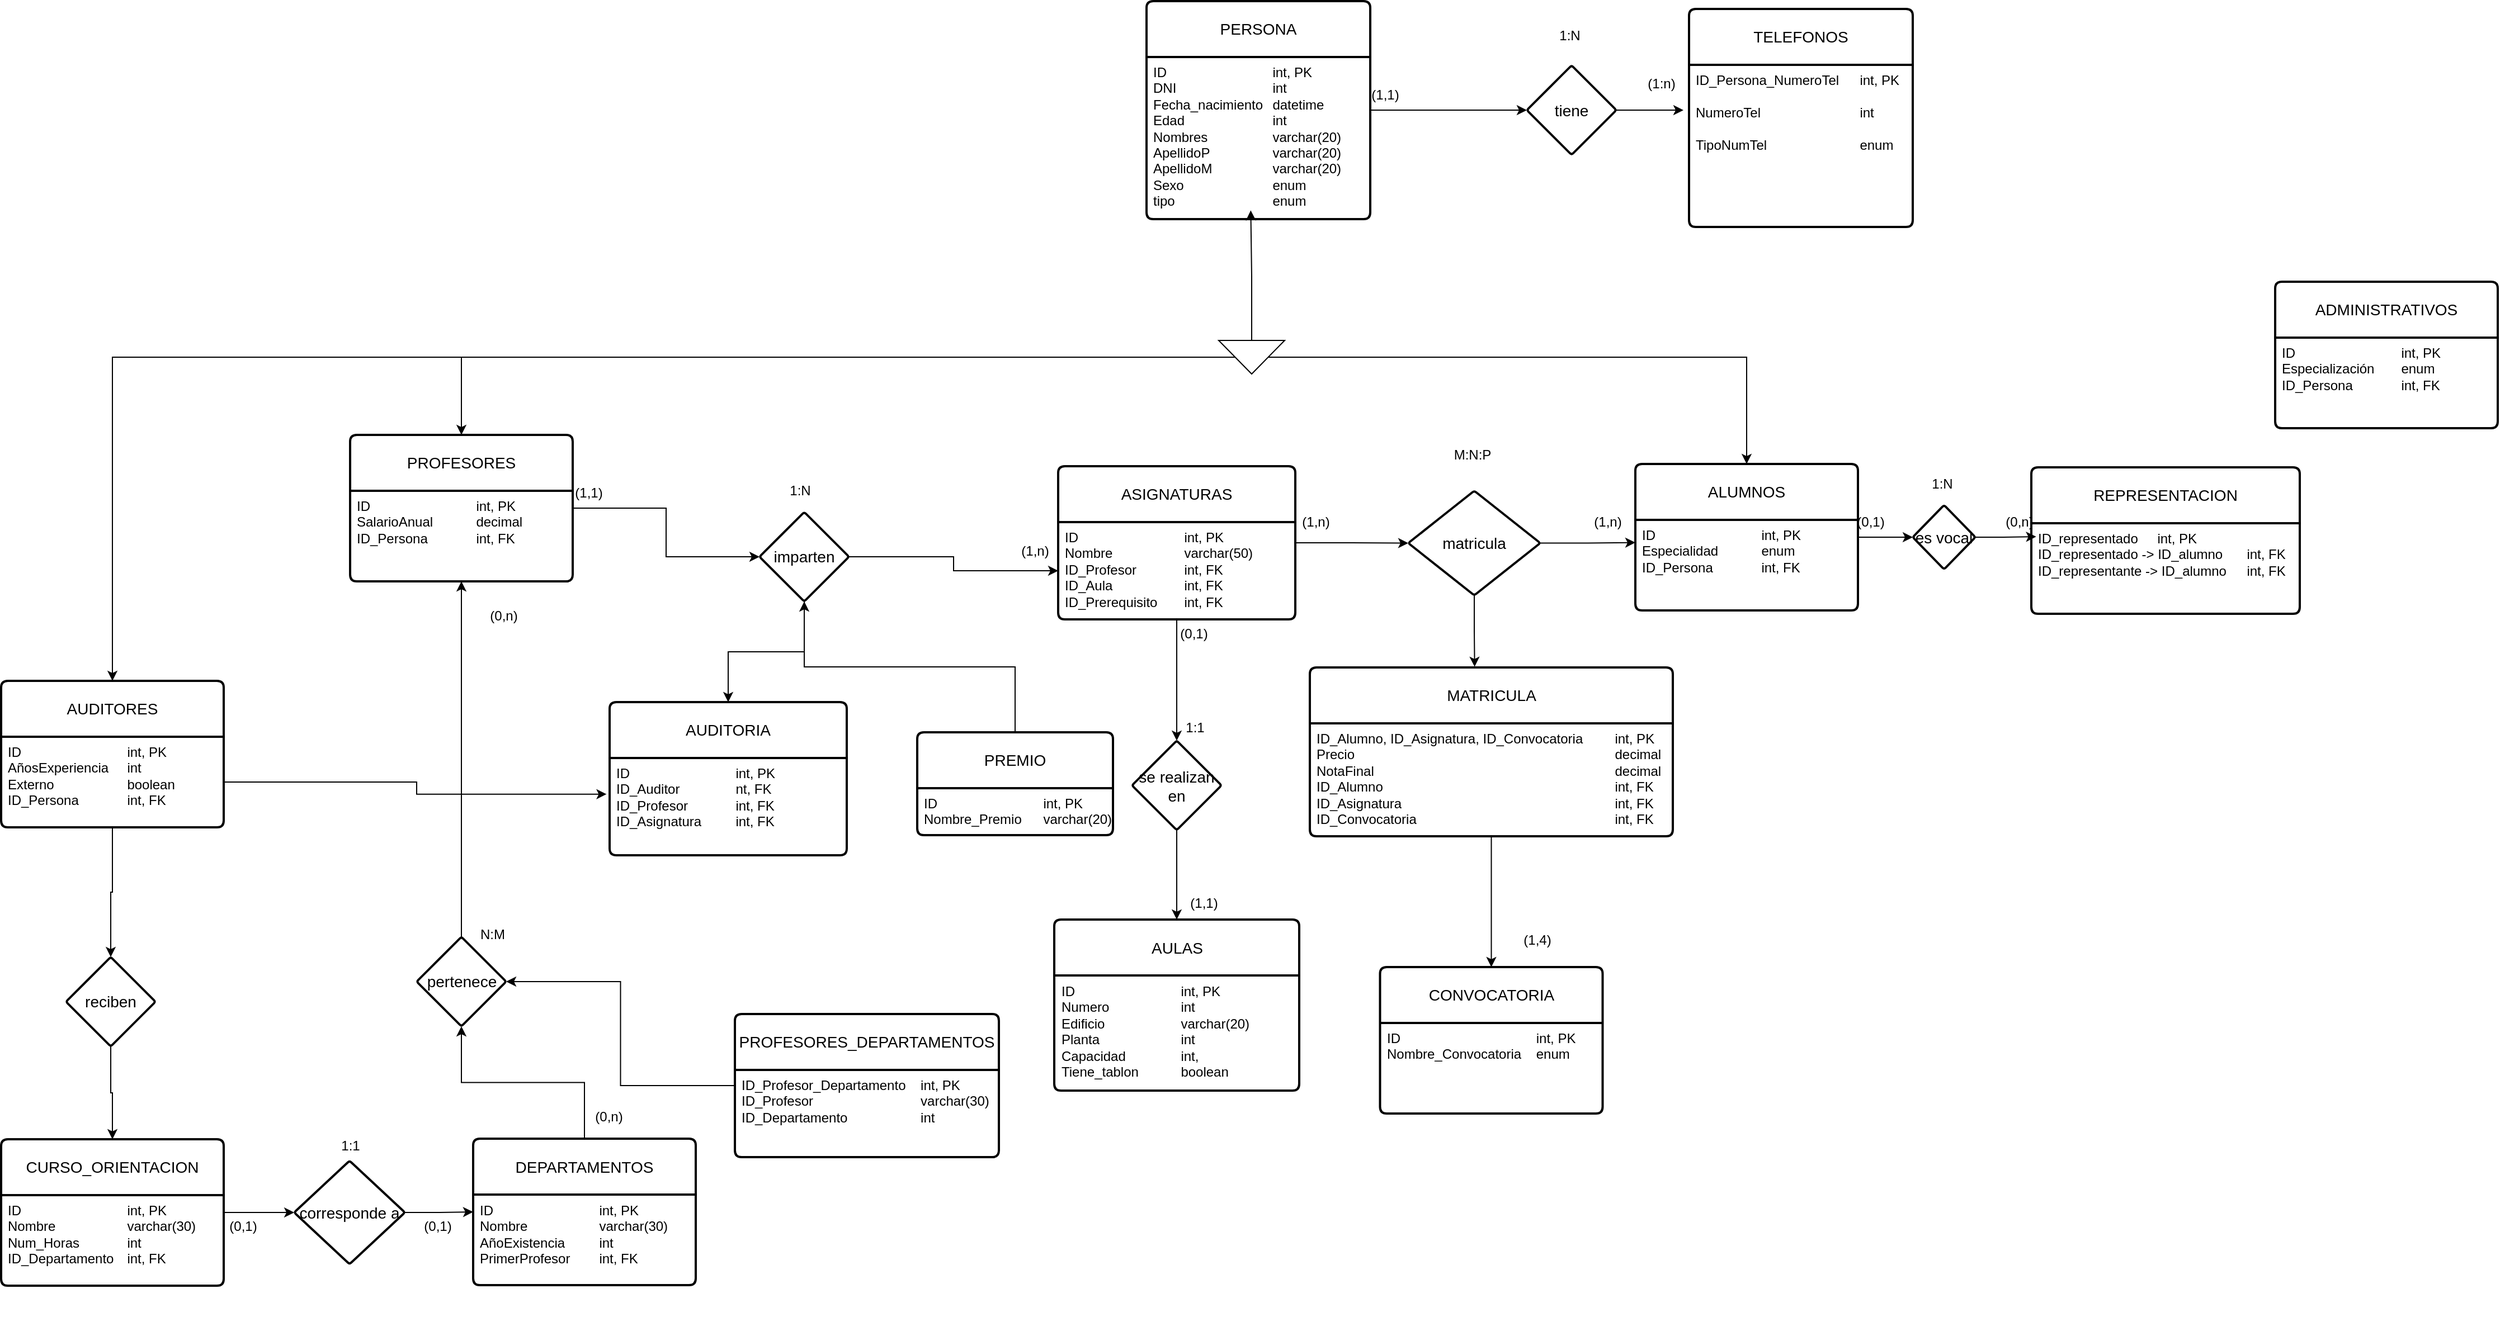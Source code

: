 <mxfile version="28.1.0">
  <diagram name="Página-1" id="hIb0Wc9JE0fTi1nJDeHk">
    <mxGraphModel dx="1427" dy="1906" grid="0" gridSize="10" guides="1" tooltips="1" connect="1" arrows="1" fold="1" page="1" pageScale="1" pageWidth="827" pageHeight="1169" math="0" shadow="0">
      <root>
        <mxCell id="0" />
        <mxCell id="1" parent="0" />
        <mxCell id="bm2Xu5GmlTO-DEPl8uQL-22" value="" style="edgeStyle=orthogonalEdgeStyle;rounded=0;orthogonalLoop=1;jettySize=auto;html=1;" edge="1" parent="1" source="bm2Xu5GmlTO-DEPl8uQL-1" target="bm2Xu5GmlTO-DEPl8uQL-21">
          <mxGeometry relative="1" as="geometry" />
        </mxCell>
        <mxCell id="bm2Xu5GmlTO-DEPl8uQL-1" value="PERSONA" style="swimlane;childLayout=stackLayout;horizontal=1;startSize=50;horizontalStack=0;rounded=1;fontSize=14;fontStyle=0;strokeWidth=2;resizeParent=0;resizeLast=1;shadow=0;dashed=0;align=center;arcSize=4;whiteSpace=wrap;html=1;" vertex="1" parent="1">
          <mxGeometry x="913" y="-116" width="200" height="195" as="geometry" />
        </mxCell>
        <mxCell id="bm2Xu5GmlTO-DEPl8uQL-2" value="ID&lt;span style=&quot;white-space: pre;&quot;&gt;&#x9;&lt;/span&gt;&lt;span style=&quot;white-space: pre;&quot;&gt;&#x9;&lt;/span&gt;&lt;span style=&quot;white-space: pre;&quot;&gt;&#x9;&lt;/span&gt;&lt;span style=&quot;white-space: pre;&quot;&gt;&#x9;&lt;/span&gt;int, PK&lt;div&gt;DNI&lt;span style=&quot;white-space: pre;&quot;&gt;&#x9;&lt;/span&gt;&lt;span style=&quot;white-space: pre;&quot;&gt;&#x9;&lt;/span&gt;&lt;span style=&quot;white-space: pre;&quot;&gt;&#x9;&lt;/span&gt;&lt;span style=&quot;white-space: pre;&quot;&gt;&#x9;&lt;/span&gt;int&lt;/div&gt;&lt;div&gt;Fecha_nacimiento&lt;span style=&quot;white-space: pre;&quot;&gt;&#x9;&lt;/span&gt;datetime&lt;/div&gt;&lt;div&gt;Edad&lt;span style=&quot;white-space: pre;&quot;&gt;&#x9;&lt;/span&gt;&lt;span style=&quot;white-space: pre;&quot;&gt;&#x9;&lt;/span&gt;&lt;span style=&quot;white-space: pre;&quot;&gt;&#x9;&lt;/span&gt;int&lt;/div&gt;&lt;div&gt;Nombres&lt;span style=&quot;white-space: pre;&quot;&gt;&#x9;&lt;/span&gt;&lt;span style=&quot;white-space: pre;&quot;&gt;&#x9;&lt;/span&gt;&lt;span style=&quot;white-space: pre;&quot;&gt;&#x9;&lt;/span&gt;varchar(20)&lt;/div&gt;&lt;div&gt;ApellidoP&lt;span style=&quot;white-space: pre;&quot;&gt;&#x9;&lt;/span&gt;&lt;span style=&quot;white-space: pre;&quot;&gt;&#x9;&lt;/span&gt;&lt;span style=&quot;white-space: pre;&quot;&gt;&#x9;&lt;/span&gt;varchar(20)&lt;/div&gt;&lt;div&gt;ApellidoM&lt;span style=&quot;white-space: pre;&quot;&gt;&#x9;&lt;/span&gt;&lt;span style=&quot;white-space: pre;&quot;&gt;&#x9;&lt;/span&gt;varchar(20)&lt;/div&gt;&lt;div&gt;Sexo&lt;span style=&quot;white-space: pre;&quot;&gt;&#x9;&lt;/span&gt;&lt;span style=&quot;white-space: pre;&quot;&gt;&#x9;&lt;/span&gt;&lt;span style=&quot;white-space: pre;&quot;&gt;&#x9;&lt;/span&gt;enum&lt;/div&gt;&lt;div&gt;tipo&lt;span style=&quot;white-space: pre;&quot;&gt;&#x9;&lt;/span&gt;&lt;span style=&quot;white-space: pre;&quot;&gt;&#x9;&lt;/span&gt;&lt;span style=&quot;white-space: pre;&quot;&gt;&#x9;&lt;/span&gt;&lt;span style=&quot;white-space: pre;&quot;&gt;&#x9;&lt;/span&gt;enum&lt;/div&gt;&lt;div&gt;&lt;br&gt;&lt;/div&gt;&lt;div&gt;&lt;br&gt;&lt;/div&gt;&lt;div&gt;&lt;br&gt;&lt;/div&gt;" style="align=left;strokeColor=none;fillColor=none;spacingLeft=4;spacingRight=4;fontSize=12;verticalAlign=top;resizable=0;rotatable=0;part=1;html=1;whiteSpace=wrap;" vertex="1" parent="bm2Xu5GmlTO-DEPl8uQL-1">
          <mxGeometry y="50" width="200" height="145" as="geometry" />
        </mxCell>
        <mxCell id="bm2Xu5GmlTO-DEPl8uQL-25" value="" style="edgeStyle=orthogonalEdgeStyle;rounded=0;orthogonalLoop=1;jettySize=auto;html=1;" edge="1" parent="1" source="bm2Xu5GmlTO-DEPl8uQL-21">
          <mxGeometry relative="1" as="geometry">
            <mxPoint x="1393" y="-18.5" as="targetPoint" />
          </mxGeometry>
        </mxCell>
        <mxCell id="bm2Xu5GmlTO-DEPl8uQL-21" value="tiene" style="rhombus;whiteSpace=wrap;html=1;fontSize=14;fontStyle=0;startSize=50;horizontal=1;rounded=1;strokeWidth=2;shadow=0;dashed=0;arcSize=4;" vertex="1" parent="1">
          <mxGeometry x="1253" y="-58.5" width="80" height="80" as="geometry" />
        </mxCell>
        <mxCell id="bm2Xu5GmlTO-DEPl8uQL-23" value="(1,1)" style="text;html=1;align=center;verticalAlign=middle;resizable=0;points=[];autosize=1;strokeColor=none;fillColor=none;" vertex="1" parent="1">
          <mxGeometry x="1104" y="-45" width="43" height="26" as="geometry" />
        </mxCell>
        <mxCell id="bm2Xu5GmlTO-DEPl8uQL-26" value="TELEFONOS" style="swimlane;childLayout=stackLayout;horizontal=1;startSize=50;horizontalStack=0;rounded=1;fontSize=14;fontStyle=0;strokeWidth=2;resizeParent=0;resizeLast=1;shadow=0;dashed=0;align=center;arcSize=4;whiteSpace=wrap;html=1;" vertex="1" parent="1">
          <mxGeometry x="1398" y="-109" width="200" height="195" as="geometry" />
        </mxCell>
        <mxCell id="bm2Xu5GmlTO-DEPl8uQL-27" value="ID_Persona_NumeroTel&lt;span style=&quot;white-space: pre;&quot;&gt;&#x9;&lt;/span&gt;&amp;nbsp; &amp;nbsp; int, PK&lt;div&gt;&lt;br&gt;&lt;/div&gt;&lt;div&gt;NumeroTel&lt;span style=&quot;white-space: pre;&quot;&gt;&#x9;&lt;/span&gt;&lt;span style=&quot;white-space: pre;&quot;&gt;&#x9;&lt;/span&gt;&lt;span style=&quot;white-space: pre;&quot;&gt;&#x9;    int&lt;/span&gt;&lt;/div&gt;&lt;div&gt;&lt;br&gt;&lt;/div&gt;&lt;div&gt;TipoNumTel&lt;span style=&quot;white-space: pre;&quot;&gt;&#x9;&lt;/span&gt;&lt;span style=&quot;white-space: pre;&quot;&gt;&#x9;&lt;/span&gt;&lt;span style=&quot;white-space: pre;&quot;&gt;&#x9;&lt;/span&gt;&amp;nbsp; &amp;nbsp; enum&lt;/div&gt;&lt;div&gt;&lt;br&gt;&lt;/div&gt;&lt;div&gt;&lt;br&gt;&lt;/div&gt;&lt;div&gt;&lt;br&gt;&lt;/div&gt;" style="align=left;strokeColor=none;fillColor=none;spacingLeft=4;spacingRight=4;fontSize=12;verticalAlign=top;resizable=0;rotatable=0;part=1;html=1;whiteSpace=wrap;" vertex="1" parent="bm2Xu5GmlTO-DEPl8uQL-26">
          <mxGeometry y="50" width="200" height="145" as="geometry" />
        </mxCell>
        <mxCell id="bm2Xu5GmlTO-DEPl8uQL-28" value="(1:n)" style="text;html=1;align=center;verticalAlign=middle;resizable=0;points=[];autosize=1;strokeColor=none;fillColor=none;" vertex="1" parent="1">
          <mxGeometry x="1351" y="-55" width="43" height="26" as="geometry" />
        </mxCell>
        <mxCell id="bm2Xu5GmlTO-DEPl8uQL-29" value="1:N" style="text;html=1;align=center;verticalAlign=middle;resizable=0;points=[];autosize=1;strokeColor=none;fillColor=none;" vertex="1" parent="1">
          <mxGeometry x="1272" y="-98" width="37" height="26" as="geometry" />
        </mxCell>
        <mxCell id="bm2Xu5GmlTO-DEPl8uQL-44" value="" style="edgeStyle=orthogonalEdgeStyle;rounded=0;orthogonalLoop=1;jettySize=auto;html=1;" edge="1" parent="1" source="bm2Xu5GmlTO-DEPl8uQL-30" target="bm2Xu5GmlTO-DEPl8uQL-43">
          <mxGeometry relative="1" as="geometry" />
        </mxCell>
        <mxCell id="bm2Xu5GmlTO-DEPl8uQL-30" value="AUDITORES" style="swimlane;childLayout=stackLayout;horizontal=1;startSize=50;horizontalStack=0;rounded=1;fontSize=14;fontStyle=0;strokeWidth=2;resizeParent=0;resizeLast=1;shadow=0;dashed=0;align=center;arcSize=4;whiteSpace=wrap;html=1;" vertex="1" parent="1">
          <mxGeometry x="-111" y="492" width="199" height="131" as="geometry" />
        </mxCell>
        <mxCell id="bm2Xu5GmlTO-DEPl8uQL-31" value="ID&lt;span style=&quot;white-space: pre;&quot;&gt;&#x9;&lt;/span&gt;&lt;span style=&quot;white-space: pre;&quot;&gt;&#x9;&lt;span style=&quot;white-space: pre;&quot;&gt;&#x9;&lt;/span&gt;&lt;span style=&quot;white-space: pre;&quot;&gt;&#x9;&lt;/span&gt;&lt;/span&gt;int, PK&lt;div&gt;AñosExperiencia&lt;span style=&quot;white-space: pre;&quot;&gt;&#x9;&lt;/span&gt;int&lt;/div&gt;&lt;div&gt;Externo&lt;span style=&quot;white-space: pre;&quot;&gt;&#x9;&lt;/span&gt;&lt;span style=&quot;white-space: pre;&quot;&gt;&#x9;&lt;/span&gt;&lt;span style=&quot;white-space: pre;&quot;&gt;&#x9;&lt;/span&gt;boolean&lt;/div&gt;&lt;div&gt;ID_Persona&lt;span style=&quot;white-space: pre;&quot;&gt;&#x9;&lt;/span&gt;&lt;span style=&quot;white-space: pre;&quot;&gt;&#x9;&lt;/span&gt;int, FK&lt;/div&gt;&lt;div&gt;&lt;br&gt;&lt;/div&gt;&lt;div&gt;&lt;br&gt;&lt;/div&gt;&lt;div&gt;&lt;br&gt;&lt;/div&gt;" style="align=left;strokeColor=none;fillColor=none;spacingLeft=4;spacingRight=4;fontSize=12;verticalAlign=top;resizable=0;rotatable=0;part=1;html=1;whiteSpace=wrap;" vertex="1" parent="bm2Xu5GmlTO-DEPl8uQL-30">
          <mxGeometry y="50" width="199" height="81" as="geometry" />
        </mxCell>
        <mxCell id="bm2Xu5GmlTO-DEPl8uQL-34" style="edgeStyle=orthogonalEdgeStyle;rounded=0;orthogonalLoop=1;jettySize=auto;html=1;entryX=0.5;entryY=0;entryDx=0;entryDy=0;" edge="1" parent="1" source="bm2Xu5GmlTO-DEPl8uQL-32" target="bm2Xu5GmlTO-DEPl8uQL-30">
          <mxGeometry relative="1" as="geometry" />
        </mxCell>
        <mxCell id="bm2Xu5GmlTO-DEPl8uQL-71" style="edgeStyle=orthogonalEdgeStyle;rounded=0;orthogonalLoop=1;jettySize=auto;html=1;" edge="1" parent="1" source="bm2Xu5GmlTO-DEPl8uQL-32" target="bm2Xu5GmlTO-DEPl8uQL-36">
          <mxGeometry relative="1" as="geometry" />
        </mxCell>
        <mxCell id="bm2Xu5GmlTO-DEPl8uQL-110" style="edgeStyle=orthogonalEdgeStyle;rounded=0;orthogonalLoop=1;jettySize=auto;html=1;exitX=0;exitY=0.5;exitDx=0;exitDy=0;" edge="1" parent="1" source="bm2Xu5GmlTO-DEPl8uQL-32">
          <mxGeometry relative="1" as="geometry">
            <mxPoint x="1006.182" y="71.182" as="targetPoint" />
          </mxGeometry>
        </mxCell>
        <mxCell id="bm2Xu5GmlTO-DEPl8uQL-113" style="edgeStyle=orthogonalEdgeStyle;rounded=0;orthogonalLoop=1;jettySize=auto;html=1;entryX=0.5;entryY=0;entryDx=0;entryDy=0;" edge="1" parent="1" source="bm2Xu5GmlTO-DEPl8uQL-32" target="bm2Xu5GmlTO-DEPl8uQL-39">
          <mxGeometry relative="1" as="geometry" />
        </mxCell>
        <mxCell id="bm2Xu5GmlTO-DEPl8uQL-32" value="" style="triangle;whiteSpace=wrap;html=1;rotation=90;" vertex="1" parent="1">
          <mxGeometry x="992" y="173" width="30" height="59" as="geometry" />
        </mxCell>
        <mxCell id="bm2Xu5GmlTO-DEPl8uQL-73" value="" style="edgeStyle=orthogonalEdgeStyle;rounded=0;orthogonalLoop=1;jettySize=auto;html=1;" edge="1" parent="1" source="bm2Xu5GmlTO-DEPl8uQL-36" target="bm2Xu5GmlTO-DEPl8uQL-72">
          <mxGeometry relative="1" as="geometry" />
        </mxCell>
        <mxCell id="bm2Xu5GmlTO-DEPl8uQL-36" value="PROFESORES" style="swimlane;childLayout=stackLayout;horizontal=1;startSize=50;horizontalStack=0;rounded=1;fontSize=14;fontStyle=0;strokeWidth=2;resizeParent=0;resizeLast=1;shadow=0;dashed=0;align=center;arcSize=4;whiteSpace=wrap;html=1;" vertex="1" parent="1">
          <mxGeometry x="201" y="272" width="199" height="131" as="geometry" />
        </mxCell>
        <mxCell id="bm2Xu5GmlTO-DEPl8uQL-37" value="ID&lt;span style=&quot;white-space: pre;&quot;&gt;&#x9;&lt;/span&gt;&lt;span style=&quot;white-space: pre;&quot;&gt;&#x9;&lt;span style=&quot;white-space: pre;&quot;&gt;&#x9;&lt;/span&gt;&lt;span style=&quot;white-space: pre;&quot;&gt;&#x9;&lt;/span&gt;&lt;/span&gt;int, PK&lt;div&gt;SalarioAnual&lt;span style=&quot;white-space: pre;&quot;&gt;&#x9;&lt;/span&gt;&lt;span style=&quot;white-space: pre;&quot;&gt;&#x9;&lt;/span&gt;decimal&lt;/div&gt;&lt;div&gt;&lt;span style=&quot;background-color: transparent; color: light-dark(rgb(0, 0, 0), rgb(255, 255, 255));&quot;&gt;ID_Persona&lt;/span&gt;&lt;span style=&quot;background-color: transparent; color: light-dark(rgb(0, 0, 0), rgb(255, 255, 255)); white-space: pre;&quot;&gt;&#x9;&lt;/span&gt;&lt;span style=&quot;background-color: transparent; color: light-dark(rgb(0, 0, 0), rgb(255, 255, 255)); white-space: pre;&quot;&gt;&#x9;&lt;/span&gt;&lt;span style=&quot;background-color: transparent; color: light-dark(rgb(0, 0, 0), rgb(255, 255, 255));&quot;&gt;int, FK&lt;/span&gt;&lt;/div&gt;&lt;div&gt;&lt;br&gt;&lt;/div&gt;&lt;div&gt;&lt;br&gt;&lt;/div&gt;&lt;div&gt;&lt;br&gt;&lt;/div&gt;" style="align=left;strokeColor=none;fillColor=none;spacingLeft=4;spacingRight=4;fontSize=12;verticalAlign=top;resizable=0;rotatable=0;part=1;html=1;whiteSpace=wrap;" vertex="1" parent="bm2Xu5GmlTO-DEPl8uQL-36">
          <mxGeometry y="50" width="199" height="81" as="geometry" />
        </mxCell>
        <mxCell id="bm2Xu5GmlTO-DEPl8uQL-104" value="" style="edgeStyle=orthogonalEdgeStyle;rounded=0;orthogonalLoop=1;jettySize=auto;html=1;" edge="1" parent="1" source="bm2Xu5GmlTO-DEPl8uQL-39" target="bm2Xu5GmlTO-DEPl8uQL-103">
          <mxGeometry relative="1" as="geometry" />
        </mxCell>
        <mxCell id="bm2Xu5GmlTO-DEPl8uQL-39" value="ALUMNOS" style="swimlane;childLayout=stackLayout;horizontal=1;startSize=50;horizontalStack=0;rounded=1;fontSize=14;fontStyle=0;strokeWidth=2;resizeParent=0;resizeLast=1;shadow=0;dashed=0;align=center;arcSize=4;whiteSpace=wrap;html=1;" vertex="1" parent="1">
          <mxGeometry x="1350" y="298" width="199" height="131" as="geometry" />
        </mxCell>
        <mxCell id="bm2Xu5GmlTO-DEPl8uQL-40" value="ID&lt;span style=&quot;white-space: pre;&quot;&gt;&#x9;&lt;/span&gt;&lt;span style=&quot;white-space: pre;&quot;&gt;&#x9;&lt;span style=&quot;white-space: pre;&quot;&gt;&#x9;&lt;/span&gt;&lt;span style=&quot;white-space: pre;&quot;&gt;&#x9;&lt;/span&gt;&lt;/span&gt;int, PK&lt;div&gt;Especialidad&lt;span style=&quot;white-space: pre;&quot;&gt;&#x9;&lt;/span&gt;&lt;span style=&quot;white-space: pre;&quot;&gt;&#x9;&lt;/span&gt;enum&lt;/div&gt;&lt;div&gt;&lt;span style=&quot;background-color: transparent; color: light-dark(rgb(0, 0, 0), rgb(255, 255, 255));&quot;&gt;ID_Persona&lt;/span&gt;&lt;span style=&quot;background-color: transparent; color: light-dark(rgb(0, 0, 0), rgb(255, 255, 255)); white-space: pre;&quot;&gt;&#x9;&lt;/span&gt;&lt;span style=&quot;background-color: transparent; color: light-dark(rgb(0, 0, 0), rgb(255, 255, 255)); white-space: pre;&quot;&gt;&#x9;&lt;/span&gt;&lt;span style=&quot;background-color: transparent; color: light-dark(rgb(0, 0, 0), rgb(255, 255, 255));&quot;&gt;int, FK&lt;/span&gt;&lt;/div&gt;&lt;div&gt;&lt;br&gt;&lt;/div&gt;&lt;div&gt;&lt;br&gt;&lt;/div&gt;&lt;div&gt;&lt;br&gt;&lt;/div&gt;" style="align=left;strokeColor=none;fillColor=none;spacingLeft=4;spacingRight=4;fontSize=12;verticalAlign=top;resizable=0;rotatable=0;part=1;html=1;whiteSpace=wrap;" vertex="1" parent="bm2Xu5GmlTO-DEPl8uQL-39">
          <mxGeometry y="50" width="199" height="81" as="geometry" />
        </mxCell>
        <mxCell id="bm2Xu5GmlTO-DEPl8uQL-41" value="ADMINISTRATIVOS" style="swimlane;childLayout=stackLayout;horizontal=1;startSize=50;horizontalStack=0;rounded=1;fontSize=14;fontStyle=0;strokeWidth=2;resizeParent=0;resizeLast=1;shadow=0;dashed=0;align=center;arcSize=4;whiteSpace=wrap;html=1;" vertex="1" parent="1">
          <mxGeometry x="1922" y="135" width="199" height="131" as="geometry" />
        </mxCell>
        <mxCell id="bm2Xu5GmlTO-DEPl8uQL-42" value="ID&lt;span style=&quot;white-space: pre;&quot;&gt;&#x9;&lt;/span&gt;&lt;span style=&quot;white-space: pre;&quot;&gt;&#x9;&lt;span style=&quot;white-space: pre;&quot;&gt;&#x9;&lt;/span&gt;&lt;span style=&quot;white-space: pre;&quot;&gt;&#x9;&lt;/span&gt;&lt;/span&gt;int, PK&lt;div&gt;Especialización&lt;span style=&quot;white-space: pre;&quot;&gt;&#x9;&lt;/span&gt;enum&lt;/div&gt;&lt;div&gt;&lt;span style=&quot;background-color: transparent; color: light-dark(rgb(0, 0, 0), rgb(255, 255, 255));&quot;&gt;ID_Persona&lt;/span&gt;&lt;span style=&quot;background-color: transparent; color: light-dark(rgb(0, 0, 0), rgb(255, 255, 255)); white-space: pre;&quot;&gt;&#x9;&lt;/span&gt;&lt;span style=&quot;background-color: transparent; color: light-dark(rgb(0, 0, 0), rgb(255, 255, 255)); white-space: pre;&quot;&gt;&#x9;&lt;/span&gt;&lt;span style=&quot;background-color: transparent; color: light-dark(rgb(0, 0, 0), rgb(255, 255, 255));&quot;&gt;int, FK&lt;/span&gt;&lt;/div&gt;&lt;div&gt;&lt;br&gt;&lt;/div&gt;&lt;div&gt;&lt;br&gt;&lt;/div&gt;&lt;div&gt;&lt;br&gt;&lt;/div&gt;" style="align=left;strokeColor=none;fillColor=none;spacingLeft=4;spacingRight=4;fontSize=12;verticalAlign=top;resizable=0;rotatable=0;part=1;html=1;whiteSpace=wrap;" vertex="1" parent="bm2Xu5GmlTO-DEPl8uQL-41">
          <mxGeometry y="50" width="199" height="81" as="geometry" />
        </mxCell>
        <mxCell id="bm2Xu5GmlTO-DEPl8uQL-47" value="" style="edgeStyle=orthogonalEdgeStyle;rounded=0;orthogonalLoop=1;jettySize=auto;html=1;entryX=0.5;entryY=0;entryDx=0;entryDy=0;" edge="1" parent="1" source="bm2Xu5GmlTO-DEPl8uQL-43" target="bm2Xu5GmlTO-DEPl8uQL-45">
          <mxGeometry relative="1" as="geometry">
            <mxPoint x="152" y="862" as="targetPoint" />
          </mxGeometry>
        </mxCell>
        <mxCell id="bm2Xu5GmlTO-DEPl8uQL-43" value="reciben" style="rhombus;whiteSpace=wrap;html=1;fontSize=14;fontStyle=0;startSize=50;horizontal=1;rounded=1;strokeWidth=2;shadow=0;dashed=0;arcSize=4;" vertex="1" parent="1">
          <mxGeometry x="-53" y="739" width="80" height="80" as="geometry" />
        </mxCell>
        <mxCell id="bm2Xu5GmlTO-DEPl8uQL-51" value="" style="edgeStyle=orthogonalEdgeStyle;rounded=0;orthogonalLoop=1;jettySize=auto;html=1;" edge="1" parent="1" source="bm2Xu5GmlTO-DEPl8uQL-45" target="bm2Xu5GmlTO-DEPl8uQL-50">
          <mxGeometry relative="1" as="geometry" />
        </mxCell>
        <mxCell id="bm2Xu5GmlTO-DEPl8uQL-45" value="CURSO_ORIENTACION" style="swimlane;childLayout=stackLayout;horizontal=1;startSize=50;horizontalStack=0;rounded=1;fontSize=14;fontStyle=0;strokeWidth=2;resizeParent=0;resizeLast=1;shadow=0;dashed=0;align=center;arcSize=4;whiteSpace=wrap;html=1;" vertex="1" parent="1">
          <mxGeometry x="-111" y="902" width="199" height="131" as="geometry" />
        </mxCell>
        <mxCell id="bm2Xu5GmlTO-DEPl8uQL-46" value="ID&lt;span style=&quot;white-space: pre;&quot;&gt;&#x9;&lt;/span&gt;&lt;span style=&quot;white-space: pre;&quot;&gt;&#x9;&lt;span style=&quot;white-space: pre;&quot;&gt;&#x9;&lt;/span&gt;&lt;span style=&quot;white-space: pre;&quot;&gt;&#x9;&lt;/span&gt;&lt;/span&gt;int, PK&lt;div&gt;Nombre&lt;span style=&quot;white-space: pre;&quot;&gt;&#x9;&lt;/span&gt;&lt;span style=&quot;white-space: pre;&quot;&gt;&#x9;&lt;/span&gt;&lt;span style=&quot;white-space: pre;&quot;&gt;&#x9;&lt;/span&gt;varchar(30)&lt;/div&gt;&lt;div&gt;Num_Horas&lt;span style=&quot;white-space: pre;&quot;&gt;&#x9;&lt;/span&gt;&lt;span style=&quot;white-space: pre;&quot;&gt;&#x9;&lt;/span&gt;int&lt;/div&gt;&lt;div&gt;ID_Departamento&lt;span style=&quot;white-space: pre;&quot;&gt;&#x9;&lt;/span&gt;int, FK&lt;/div&gt;&lt;div&gt;&lt;br&gt;&lt;/div&gt;&lt;div&gt;&lt;br&gt;&lt;/div&gt;&lt;div&gt;&lt;br&gt;&lt;/div&gt;" style="align=left;strokeColor=none;fillColor=none;spacingLeft=4;spacingRight=4;fontSize=12;verticalAlign=top;resizable=0;rotatable=0;part=1;html=1;whiteSpace=wrap;" vertex="1" parent="bm2Xu5GmlTO-DEPl8uQL-45">
          <mxGeometry y="50" width="199" height="81" as="geometry" />
        </mxCell>
        <mxCell id="bm2Xu5GmlTO-DEPl8uQL-57" value="" style="edgeStyle=orthogonalEdgeStyle;rounded=0;orthogonalLoop=1;jettySize=auto;html=1;" edge="1" parent="1" source="bm2Xu5GmlTO-DEPl8uQL-48" target="bm2Xu5GmlTO-DEPl8uQL-56">
          <mxGeometry relative="1" as="geometry" />
        </mxCell>
        <mxCell id="bm2Xu5GmlTO-DEPl8uQL-48" value="DEPARTAMENTOS" style="swimlane;childLayout=stackLayout;horizontal=1;startSize=50;horizontalStack=0;rounded=1;fontSize=14;fontStyle=0;strokeWidth=2;resizeParent=0;resizeLast=1;shadow=0;dashed=0;align=center;arcSize=4;whiteSpace=wrap;html=1;" vertex="1" parent="1">
          <mxGeometry x="311" y="901.5" width="199" height="131" as="geometry" />
        </mxCell>
        <mxCell id="bm2Xu5GmlTO-DEPl8uQL-49" value="ID&lt;span style=&quot;white-space: pre;&quot;&gt;&#x9;&lt;/span&gt;&lt;span style=&quot;white-space: pre;&quot;&gt;&#x9;&lt;span style=&quot;white-space: pre;&quot;&gt;&#x9;&lt;/span&gt;&lt;span style=&quot;white-space: pre;&quot;&gt;&#x9;&lt;/span&gt;&lt;/span&gt;int, PK&lt;div&gt;Nombre&lt;span style=&quot;white-space: pre;&quot;&gt;&#x9;&lt;/span&gt;&lt;span style=&quot;white-space: pre;&quot;&gt;&#x9;&lt;/span&gt;&lt;span style=&quot;white-space: pre;&quot;&gt;&#x9;&lt;/span&gt;varchar(30)&lt;/div&gt;&lt;div&gt;AñoExistencia&lt;span style=&quot;white-space: pre;&quot;&gt;&#x9;&lt;/span&gt;&lt;span style=&quot;white-space: pre;&quot;&gt;&#x9;&lt;/span&gt;int&lt;/div&gt;&lt;div&gt;PrimerProfesor&lt;span style=&quot;white-space: pre;&quot;&gt;&#x9;&lt;/span&gt;int, FK&lt;/div&gt;&lt;div&gt;&lt;br&gt;&lt;/div&gt;&lt;div&gt;&lt;br&gt;&lt;/div&gt;&lt;div&gt;&lt;br&gt;&lt;/div&gt;" style="align=left;strokeColor=none;fillColor=none;spacingLeft=4;spacingRight=4;fontSize=12;verticalAlign=top;resizable=0;rotatable=0;part=1;html=1;whiteSpace=wrap;" vertex="1" parent="bm2Xu5GmlTO-DEPl8uQL-48">
          <mxGeometry y="50" width="199" height="81" as="geometry" />
        </mxCell>
        <mxCell id="bm2Xu5GmlTO-DEPl8uQL-52" style="edgeStyle=orthogonalEdgeStyle;rounded=0;orthogonalLoop=1;jettySize=auto;html=1;entryX=0;entryY=0.5;entryDx=0;entryDy=0;" edge="1" parent="1" source="bm2Xu5GmlTO-DEPl8uQL-50" target="bm2Xu5GmlTO-DEPl8uQL-48">
          <mxGeometry relative="1" as="geometry">
            <mxPoint x="286.333" y="967.5" as="targetPoint" />
          </mxGeometry>
        </mxCell>
        <mxCell id="bm2Xu5GmlTO-DEPl8uQL-50" value="corresponde a" style="rhombus;whiteSpace=wrap;html=1;fontSize=14;fontStyle=0;startSize=50;horizontal=1;rounded=1;strokeWidth=2;shadow=0;dashed=0;arcSize=4;" vertex="1" parent="1">
          <mxGeometry x="151" y="921.25" width="99" height="92.5" as="geometry" />
        </mxCell>
        <mxCell id="bm2Xu5GmlTO-DEPl8uQL-53" value="(0,1)" style="text;html=1;align=center;verticalAlign=middle;resizable=0;points=[];autosize=1;strokeColor=none;fillColor=none;" vertex="1" parent="1">
          <mxGeometry x="83" y="967" width="43" height="26" as="geometry" />
        </mxCell>
        <mxCell id="bm2Xu5GmlTO-DEPl8uQL-54" value="(0,1)" style="text;html=1;align=center;verticalAlign=middle;resizable=0;points=[];autosize=1;strokeColor=none;fillColor=none;" vertex="1" parent="1">
          <mxGeometry x="257" y="967" width="43" height="26" as="geometry" />
        </mxCell>
        <mxCell id="bm2Xu5GmlTO-DEPl8uQL-55" value="1:1" style="text;html=1;align=center;verticalAlign=middle;resizable=0;points=[];autosize=1;strokeColor=none;fillColor=none;" vertex="1" parent="1">
          <mxGeometry x="183" y="895.25" width="35" height="26" as="geometry" />
        </mxCell>
        <mxCell id="bm2Xu5GmlTO-DEPl8uQL-58" value="" style="edgeStyle=orthogonalEdgeStyle;rounded=0;orthogonalLoop=1;jettySize=auto;html=1;" edge="1" parent="1" source="bm2Xu5GmlTO-DEPl8uQL-56" target="bm2Xu5GmlTO-DEPl8uQL-37">
          <mxGeometry relative="1" as="geometry" />
        </mxCell>
        <mxCell id="bm2Xu5GmlTO-DEPl8uQL-56" value="pertenece" style="rhombus;whiteSpace=wrap;html=1;fontSize=14;fontStyle=0;startSize=50;horizontal=1;rounded=1;strokeWidth=2;shadow=0;dashed=0;arcSize=4;" vertex="1" parent="1">
          <mxGeometry x="260.5" y="721" width="80" height="80" as="geometry" />
        </mxCell>
        <mxCell id="bm2Xu5GmlTO-DEPl8uQL-59" value="(0,n)" style="text;html=1;align=center;verticalAlign=middle;resizable=0;points=[];autosize=1;strokeColor=none;fillColor=none;" vertex="1" parent="1">
          <mxGeometry x="316" y="421" width="43" height="26" as="geometry" />
        </mxCell>
        <mxCell id="bm2Xu5GmlTO-DEPl8uQL-62" value="(0,n)" style="text;html=1;align=center;verticalAlign=middle;resizable=0;points=[];autosize=1;strokeColor=none;fillColor=none;" vertex="1" parent="1">
          <mxGeometry x="410" y="869.25" width="43" height="26" as="geometry" />
        </mxCell>
        <mxCell id="bm2Xu5GmlTO-DEPl8uQL-63" value="N:M" style="text;html=1;align=center;verticalAlign=middle;resizable=0;points=[];autosize=1;strokeColor=none;fillColor=none;" vertex="1" parent="1">
          <mxGeometry x="307.5" y="705.5" width="40" height="26" as="geometry" />
        </mxCell>
        <mxCell id="bm2Xu5GmlTO-DEPl8uQL-66" style="edgeStyle=orthogonalEdgeStyle;rounded=0;orthogonalLoop=1;jettySize=auto;html=1;entryX=1;entryY=0.5;entryDx=0;entryDy=0;" edge="1" parent="1" source="bm2Xu5GmlTO-DEPl8uQL-64" target="bm2Xu5GmlTO-DEPl8uQL-56">
          <mxGeometry relative="1" as="geometry">
            <mxPoint x="443" y="782" as="targetPoint" />
          </mxGeometry>
        </mxCell>
        <mxCell id="bm2Xu5GmlTO-DEPl8uQL-64" value="PROFESORES_DEPARTAMENTOS" style="swimlane;childLayout=stackLayout;horizontal=1;startSize=50;horizontalStack=0;rounded=1;fontSize=14;fontStyle=0;strokeWidth=2;resizeParent=0;resizeLast=1;shadow=0;dashed=0;align=center;arcSize=4;whiteSpace=wrap;html=1;" vertex="1" parent="1">
          <mxGeometry x="545" y="790" width="236" height="128" as="geometry" />
        </mxCell>
        <mxCell id="bm2Xu5GmlTO-DEPl8uQL-65" value="ID_Profesor_Departamento&lt;span style=&quot;white-space: pre;&quot;&gt;&lt;span style=&quot;white-space: pre;&quot;&gt;&#x9;&lt;/span&gt;&lt;/span&gt;int, PK&lt;div&gt;ID_Profesor&lt;span style=&quot;white-space: pre;&quot;&gt;&#x9;&lt;/span&gt;&lt;span style=&quot;white-space: pre;&quot;&gt;&#x9;&lt;span style=&quot;white-space: pre;&quot;&gt;&#x9;&lt;/span&gt;&lt;span style=&quot;white-space: pre;&quot;&gt;&#x9;&lt;/span&gt;&lt;/span&gt;varchar(30)&lt;/div&gt;&lt;div&gt;ID_Departamento&lt;span style=&quot;white-space: pre;&quot;&gt;&#x9;&lt;span style=&quot;white-space: pre;&quot;&gt;&#x9;&lt;/span&gt;&lt;span style=&quot;white-space: pre;&quot;&gt;&#x9;&lt;/span&gt;&lt;/span&gt;int&lt;/div&gt;&lt;div&gt;&lt;br&gt;&lt;/div&gt;&lt;div&gt;&lt;br&gt;&lt;/div&gt;" style="align=left;strokeColor=none;fillColor=none;spacingLeft=4;spacingRight=4;fontSize=12;verticalAlign=top;resizable=0;rotatable=0;part=1;html=1;whiteSpace=wrap;" vertex="1" parent="bm2Xu5GmlTO-DEPl8uQL-64">
          <mxGeometry y="50" width="236" height="78" as="geometry" />
        </mxCell>
        <mxCell id="bm2Xu5GmlTO-DEPl8uQL-79" value="" style="edgeStyle=orthogonalEdgeStyle;rounded=0;orthogonalLoop=1;jettySize=auto;html=1;" edge="1" parent="1" source="bm2Xu5GmlTO-DEPl8uQL-67" target="bm2Xu5GmlTO-DEPl8uQL-78">
          <mxGeometry relative="1" as="geometry" />
        </mxCell>
        <mxCell id="bm2Xu5GmlTO-DEPl8uQL-87" value="" style="edgeStyle=orthogonalEdgeStyle;rounded=0;orthogonalLoop=1;jettySize=auto;html=1;" edge="1" parent="1" source="bm2Xu5GmlTO-DEPl8uQL-67" target="bm2Xu5GmlTO-DEPl8uQL-86">
          <mxGeometry relative="1" as="geometry" />
        </mxCell>
        <mxCell id="bm2Xu5GmlTO-DEPl8uQL-67" value="ASIGNATURAS" style="swimlane;childLayout=stackLayout;horizontal=1;startSize=50;horizontalStack=0;rounded=1;fontSize=14;fontStyle=0;strokeWidth=2;resizeParent=0;resizeLast=1;shadow=0;dashed=0;align=center;arcSize=4;whiteSpace=wrap;html=1;" vertex="1" parent="1">
          <mxGeometry x="834" y="300" width="212" height="137" as="geometry" />
        </mxCell>
        <mxCell id="bm2Xu5GmlTO-DEPl8uQL-68" value="ID&lt;span style=&quot;white-space: pre;&quot;&gt;&#x9;&lt;/span&gt;&lt;span style=&quot;white-space: pre;&quot;&gt;&#x9;&lt;span style=&quot;white-space: pre;&quot;&gt;&#x9;&lt;/span&gt;&lt;span style=&quot;white-space: pre;&quot;&gt;&#x9;&lt;/span&gt;&lt;/span&gt;int, PK&lt;div&gt;Nombre&lt;span style=&quot;white-space: pre;&quot;&gt;&#x9;&lt;/span&gt;&lt;span style=&quot;white-space: pre;&quot;&gt;&#x9;&lt;/span&gt;&lt;span style=&quot;white-space: pre;&quot;&gt;&#x9;&lt;/span&gt;varchar(50)&lt;/div&gt;&lt;div&gt;&lt;span style=&quot;background-color: transparent; color: light-dark(rgb(0, 0, 0), rgb(255, 255, 255));&quot;&gt;ID_Profesor&lt;/span&gt;&lt;span style=&quot;background-color: transparent; color: light-dark(rgb(0, 0, 0), rgb(255, 255, 255)); white-space: pre;&quot;&gt;&#x9;&lt;/span&gt;&lt;span style=&quot;background-color: transparent; color: light-dark(rgb(0, 0, 0), rgb(255, 255, 255)); white-space: pre;&quot;&gt;&#x9;&lt;/span&gt;&lt;span style=&quot;background-color: transparent; color: light-dark(rgb(0, 0, 0), rgb(255, 255, 255));&quot;&gt;int, FK&lt;/span&gt;&lt;/div&gt;&lt;div&gt;ID_Aula&lt;span style=&quot;white-space: pre;&quot;&gt;&#x9;&lt;/span&gt;&lt;span style=&quot;white-space: pre;&quot;&gt;&#x9;&lt;/span&gt;&lt;span style=&quot;white-space: pre;&quot;&gt;&#x9;&lt;/span&gt;int, FK&lt;/div&gt;&lt;div&gt;ID_Prerequisito&lt;span style=&quot;white-space: pre;&quot;&gt;&#x9;&lt;/span&gt;int, FK&lt;/div&gt;" style="align=left;strokeColor=none;fillColor=none;spacingLeft=4;spacingRight=4;fontSize=12;verticalAlign=top;resizable=0;rotatable=0;part=1;html=1;whiteSpace=wrap;" vertex="1" parent="bm2Xu5GmlTO-DEPl8uQL-67">
          <mxGeometry y="50" width="212" height="87" as="geometry" />
        </mxCell>
        <mxCell id="bm2Xu5GmlTO-DEPl8uQL-74" style="edgeStyle=orthogonalEdgeStyle;rounded=0;orthogonalLoop=1;jettySize=auto;html=1;entryX=0;entryY=0.5;entryDx=0;entryDy=0;" edge="1" parent="1" source="bm2Xu5GmlTO-DEPl8uQL-72" target="bm2Xu5GmlTO-DEPl8uQL-68">
          <mxGeometry relative="1" as="geometry" />
        </mxCell>
        <mxCell id="bm2Xu5GmlTO-DEPl8uQL-117" style="edgeStyle=orthogonalEdgeStyle;rounded=0;orthogonalLoop=1;jettySize=auto;html=1;entryX=0.5;entryY=0;entryDx=0;entryDy=0;" edge="1" parent="1" source="bm2Xu5GmlTO-DEPl8uQL-72" target="bm2Xu5GmlTO-DEPl8uQL-115">
          <mxGeometry relative="1" as="geometry" />
        </mxCell>
        <mxCell id="bm2Xu5GmlTO-DEPl8uQL-72" value="imparten" style="rhombus;whiteSpace=wrap;html=1;fontSize=14;fontStyle=0;startSize=50;horizontal=1;rounded=1;strokeWidth=2;shadow=0;dashed=0;arcSize=4;" vertex="1" parent="1">
          <mxGeometry x="567" y="341" width="80" height="80" as="geometry" />
        </mxCell>
        <mxCell id="bm2Xu5GmlTO-DEPl8uQL-75" value="(1,1)" style="text;html=1;align=center;verticalAlign=middle;resizable=0;points=[];autosize=1;strokeColor=none;fillColor=none;" vertex="1" parent="1">
          <mxGeometry x="392" y="311" width="43" height="26" as="geometry" />
        </mxCell>
        <mxCell id="bm2Xu5GmlTO-DEPl8uQL-76" value="(1,n)" style="text;html=1;align=center;verticalAlign=middle;resizable=0;points=[];autosize=1;strokeColor=none;fillColor=none;" vertex="1" parent="1">
          <mxGeometry x="791" y="363" width="43" height="26" as="geometry" />
        </mxCell>
        <mxCell id="bm2Xu5GmlTO-DEPl8uQL-77" value="1:N" style="text;html=1;align=center;verticalAlign=middle;resizable=0;points=[];autosize=1;strokeColor=none;fillColor=none;" vertex="1" parent="1">
          <mxGeometry x="584" y="308.75" width="37" height="26" as="geometry" />
        </mxCell>
        <mxCell id="bm2Xu5GmlTO-DEPl8uQL-82" style="edgeStyle=orthogonalEdgeStyle;rounded=0;orthogonalLoop=1;jettySize=auto;html=1;exitX=0.5;exitY=1;exitDx=0;exitDy=0;entryX=0.5;entryY=0;entryDx=0;entryDy=0;" edge="1" parent="1" source="bm2Xu5GmlTO-DEPl8uQL-78" target="bm2Xu5GmlTO-DEPl8uQL-80">
          <mxGeometry relative="1" as="geometry" />
        </mxCell>
        <mxCell id="bm2Xu5GmlTO-DEPl8uQL-78" value="se realizan en" style="rhombus;whiteSpace=wrap;html=1;fontSize=14;fontStyle=0;startSize=50;horizontal=1;rounded=1;strokeWidth=2;shadow=0;dashed=0;arcSize=4;" vertex="1" parent="1">
          <mxGeometry x="900" y="545.5" width="80" height="80" as="geometry" />
        </mxCell>
        <mxCell id="bm2Xu5GmlTO-DEPl8uQL-80" value="AULAS" style="swimlane;childLayout=stackLayout;horizontal=1;startSize=50;horizontalStack=0;rounded=1;fontSize=14;fontStyle=0;strokeWidth=2;resizeParent=0;resizeLast=1;shadow=0;dashed=0;align=center;arcSize=4;whiteSpace=wrap;html=1;" vertex="1" parent="1">
          <mxGeometry x="830.5" y="705.5" width="219" height="153" as="geometry" />
        </mxCell>
        <mxCell id="bm2Xu5GmlTO-DEPl8uQL-81" value="ID&lt;span style=&quot;white-space: pre;&quot;&gt;&#x9;&lt;/span&gt;&lt;span style=&quot;white-space: pre;&quot;&gt;&#x9;&lt;span style=&quot;white-space: pre;&quot;&gt;&#x9;&lt;/span&gt;&lt;span style=&quot;white-space: pre;&quot;&gt;&#x9;&lt;/span&gt;&lt;/span&gt;int, PK&lt;div&gt;Numero&lt;span style=&quot;white-space: pre;&quot;&gt;&#x9;&lt;/span&gt;&lt;span style=&quot;white-space: pre;&quot;&gt;&#x9;&lt;/span&gt;&lt;span style=&quot;white-space: pre;&quot;&gt;&#x9;&lt;/span&gt;int&lt;/div&gt;&lt;div&gt;Edificio&lt;span style=&quot;background-color: transparent; color: light-dark(rgb(0, 0, 0), rgb(255, 255, 255)); white-space: pre;&quot;&gt;&#x9;&lt;/span&gt;&lt;span style=&quot;background-color: transparent; color: light-dark(rgb(0, 0, 0), rgb(255, 255, 255)); white-space: pre;&quot;&gt;&#x9;&lt;span style=&quot;white-space: pre;&quot;&gt;&#x9;&lt;/span&gt;varchar(20)&lt;/span&gt;&lt;/div&gt;&lt;div&gt;Planta&lt;span style=&quot;white-space: pre;&quot;&gt;&#x9;&lt;/span&gt;&lt;span style=&quot;white-space: pre;&quot;&gt;&#x9;&lt;/span&gt;&lt;span style=&quot;white-space: pre;&quot;&gt;&#x9;&lt;/span&gt;int&lt;/div&gt;&lt;div&gt;Capacidad&lt;span style=&quot;white-space: pre;&quot;&gt;&#x9;&lt;span style=&quot;white-space: pre;&quot;&gt;&#x9;&lt;/span&gt;&lt;/span&gt;int,&lt;/div&gt;&lt;div&gt;Tiene_tablon&lt;span style=&quot;white-space: pre;&quot;&gt;&#x9;&lt;/span&gt;&lt;span style=&quot;white-space: pre;&quot;&gt;&#x9;&lt;/span&gt;boolean&lt;/div&gt;" style="align=left;strokeColor=none;fillColor=none;spacingLeft=4;spacingRight=4;fontSize=12;verticalAlign=top;resizable=0;rotatable=0;part=1;html=1;whiteSpace=wrap;" vertex="1" parent="bm2Xu5GmlTO-DEPl8uQL-80">
          <mxGeometry y="50" width="219" height="103" as="geometry" />
        </mxCell>
        <mxCell id="bm2Xu5GmlTO-DEPl8uQL-83" value="(0,1)" style="text;html=1;align=center;verticalAlign=middle;resizable=0;points=[];autosize=1;strokeColor=none;fillColor=none;" vertex="1" parent="1">
          <mxGeometry x="933" y="437" width="43" height="26" as="geometry" />
        </mxCell>
        <mxCell id="bm2Xu5GmlTO-DEPl8uQL-84" value="(1,1)" style="text;html=1;align=center;verticalAlign=middle;resizable=0;points=[];autosize=1;strokeColor=none;fillColor=none;" vertex="1" parent="1">
          <mxGeometry x="942" y="678" width="43" height="26" as="geometry" />
        </mxCell>
        <mxCell id="bm2Xu5GmlTO-DEPl8uQL-85" value="1:1" style="text;html=1;align=center;verticalAlign=middle;resizable=0;points=[];autosize=1;strokeColor=none;fillColor=none;" vertex="1" parent="1">
          <mxGeometry x="938" y="521" width="35" height="26" as="geometry" />
        </mxCell>
        <mxCell id="bm2Xu5GmlTO-DEPl8uQL-88" value="" style="edgeStyle=orthogonalEdgeStyle;rounded=0;orthogonalLoop=1;jettySize=auto;html=1;entryX=0;entryY=0.25;entryDx=0;entryDy=0;" edge="1" parent="1" source="bm2Xu5GmlTO-DEPl8uQL-86" target="bm2Xu5GmlTO-DEPl8uQL-40">
          <mxGeometry relative="1" as="geometry" />
        </mxCell>
        <mxCell id="bm2Xu5GmlTO-DEPl8uQL-86" value="matricula" style="rhombus;whiteSpace=wrap;html=1;fontSize=14;fontStyle=0;startSize=50;horizontal=1;rounded=1;strokeWidth=2;shadow=0;dashed=0;arcSize=4;" vertex="1" parent="1">
          <mxGeometry x="1147" y="322" width="118" height="93.5" as="geometry" />
        </mxCell>
        <mxCell id="bm2Xu5GmlTO-DEPl8uQL-89" value="MATRICULA" style="swimlane;childLayout=stackLayout;horizontal=1;startSize=50;horizontalStack=0;rounded=1;fontSize=14;fontStyle=0;strokeWidth=2;resizeParent=0;resizeLast=1;shadow=0;dashed=0;align=center;arcSize=4;whiteSpace=wrap;html=1;" vertex="1" parent="1">
          <mxGeometry x="1059" y="480" width="324.5" height="151" as="geometry" />
        </mxCell>
        <mxCell id="bm2Xu5GmlTO-DEPl8uQL-90" value="ID_Alumno, ID_Asignatura, ID_Convocatoria&lt;span style=&quot;white-space: pre;&quot;&gt;&#x9;&lt;/span&gt;&lt;span style=&quot;white-space: pre;&quot;&gt;&lt;span style=&quot;white-space: pre;&quot;&gt;&#x9;&lt;/span&gt;&lt;/span&gt;int, PK&lt;div&gt;Precio&lt;span style=&quot;white-space: pre;&quot;&gt;&#x9;&lt;/span&gt;&lt;span style=&quot;white-space: pre;&quot;&gt;&#x9;&lt;/span&gt;&lt;span style=&quot;white-space: pre;&quot;&gt;&#x9;&lt;/span&gt;&lt;span style=&quot;white-space: pre;&quot;&gt;&#x9;&lt;/span&gt;&lt;span style=&quot;white-space: pre;&quot;&gt;&#x9;&lt;/span&gt;&lt;span style=&quot;white-space: pre;&quot;&gt;&#x9;&lt;/span&gt;&lt;span style=&quot;white-space: pre;&quot;&gt;&#x9;&lt;/span&gt;&lt;span style=&quot;white-space: pre;&quot;&gt;&#x9;&lt;/span&gt;&lt;span style=&quot;white-space: pre;&quot;&gt;&#x9;&lt;/span&gt;decimal&lt;/div&gt;&lt;div&gt;NotaFinal&lt;span style=&quot;white-space: pre;&quot;&gt;&#x9;&lt;/span&gt;&lt;span style=&quot;white-space: pre;&quot;&gt;&#x9;&lt;/span&gt;&lt;span style=&quot;white-space: pre;&quot;&gt;&#x9;&lt;/span&gt;&lt;span style=&quot;white-space: pre;&quot;&gt;&#x9;&lt;/span&gt;&lt;span style=&quot;white-space: pre;&quot;&gt;&#x9;&lt;/span&gt;&lt;span style=&quot;white-space: pre;&quot;&gt;&#x9;&lt;/span&gt;&lt;span style=&quot;white-space: pre;&quot;&gt;&#x9;&lt;/span&gt;&lt;span style=&quot;white-space: pre;&quot;&gt;&#x9;&lt;/span&gt;&lt;span style=&quot;white-space: pre;&quot;&gt;&#x9;&lt;/span&gt;decimal&lt;br&gt;&lt;div&gt;ID_Alumno&lt;span style=&quot;white-space: pre;&quot;&gt;&#x9;&lt;/span&gt;&lt;span style=&quot;white-space: pre;&quot;&gt;&#x9;&lt;/span&gt;&lt;span style=&quot;white-space: pre;&quot;&gt;&#x9;&lt;/span&gt;&lt;span style=&quot;white-space: pre;&quot;&gt;&#x9;&lt;/span&gt;&lt;span style=&quot;white-space: pre;&quot;&gt;&#x9;&lt;/span&gt;&lt;span style=&quot;white-space: pre;&quot;&gt;&#x9;&lt;/span&gt;&lt;span style=&quot;white-space: pre;&quot;&gt;&#x9;&lt;span style=&quot;white-space: pre;&quot;&gt;&#x9;&lt;/span&gt;&lt;/span&gt;int, FK&lt;/div&gt;&lt;div&gt;&lt;span style=&quot;background-color: transparent; color: light-dark(rgb(0, 0, 0), rgb(255, 255, 255));&quot;&gt;ID_Asignatura&lt;/span&gt;&lt;span style=&quot;background-color: transparent; color: light-dark(rgb(0, 0, 0), rgb(255, 255, 255)); white-space: pre;&quot;&gt;&#x9;&lt;/span&gt;&lt;span style=&quot;background-color: transparent; color: light-dark(rgb(0, 0, 0), rgb(255, 255, 255)); white-space: pre;&quot;&gt;&#x9;&lt;span style=&quot;white-space: pre;&quot;&gt;&#x9;&lt;/span&gt;&lt;span style=&quot;white-space: pre;&quot;&gt;&#x9;&lt;/span&gt;&lt;span style=&quot;white-space: pre;&quot;&gt;&#x9;&lt;/span&gt;&lt;span style=&quot;white-space: pre;&quot;&gt;&#x9;&lt;/span&gt;&lt;span style=&quot;white-space: pre;&quot;&gt;&#x9;&lt;span style=&quot;white-space: pre;&quot;&gt;&#x9;&lt;/span&gt;&lt;/span&gt;&lt;/span&gt;&lt;span style=&quot;background-color: transparent; color: light-dark(rgb(0, 0, 0), rgb(255, 255, 255));&quot;&gt;int, FK&lt;/span&gt;&lt;/div&gt;&lt;div&gt;&lt;span style=&quot;background-color: transparent; color: light-dark(rgb(0, 0, 0), rgb(255, 255, 255));&quot;&gt;ID_Convocatoria&lt;span style=&quot;white-space: pre;&quot;&gt;&#x9;&lt;/span&gt;&lt;span style=&quot;white-space: pre;&quot;&gt;&#x9;&lt;/span&gt;&lt;span style=&quot;white-space: pre;&quot;&gt;&#x9;&lt;/span&gt;&lt;span style=&quot;white-space: pre;&quot;&gt;&#x9;&lt;/span&gt;&lt;span style=&quot;white-space: pre;&quot;&gt;&#x9;&lt;/span&gt;&lt;span style=&quot;white-space: pre;&quot;&gt;&#x9;&lt;/span&gt;&lt;span style=&quot;white-space: pre;&quot;&gt;&#x9;&lt;/span&gt;int, FK&lt;/span&gt;&lt;/div&gt;&lt;div&gt;&lt;br&gt;&lt;/div&gt;&lt;div&gt;&lt;br&gt;&lt;/div&gt;&lt;div&gt;&lt;br&gt;&lt;/div&gt;&lt;/div&gt;" style="align=left;strokeColor=none;fillColor=none;spacingLeft=4;spacingRight=4;fontSize=12;verticalAlign=top;resizable=0;rotatable=0;part=1;html=1;whiteSpace=wrap;" vertex="1" parent="bm2Xu5GmlTO-DEPl8uQL-89">
          <mxGeometry y="50" width="324.5" height="101" as="geometry" />
        </mxCell>
        <mxCell id="bm2Xu5GmlTO-DEPl8uQL-91" style="edgeStyle=orthogonalEdgeStyle;rounded=0;orthogonalLoop=1;jettySize=auto;html=1;exitX=0.5;exitY=1;exitDx=0;exitDy=0;entryX=0.454;entryY=-0.004;entryDx=0;entryDy=0;entryPerimeter=0;" edge="1" parent="1" source="bm2Xu5GmlTO-DEPl8uQL-86" target="bm2Xu5GmlTO-DEPl8uQL-89">
          <mxGeometry relative="1" as="geometry" />
        </mxCell>
        <mxCell id="bm2Xu5GmlTO-DEPl8uQL-92" value="CONVOCATORIA" style="swimlane;childLayout=stackLayout;horizontal=1;startSize=50;horizontalStack=0;rounded=1;fontSize=14;fontStyle=0;strokeWidth=2;resizeParent=0;resizeLast=1;shadow=0;dashed=0;align=center;arcSize=4;whiteSpace=wrap;html=1;" vertex="1" parent="1">
          <mxGeometry x="1121.75" y="748" width="199" height="131" as="geometry" />
        </mxCell>
        <mxCell id="bm2Xu5GmlTO-DEPl8uQL-93" value="ID&lt;span style=&quot;white-space: pre;&quot;&gt;&#x9;&lt;/span&gt;&lt;span style=&quot;white-space: pre;&quot;&gt;&#x9;&lt;span style=&quot;white-space: pre;&quot;&gt;&#x9;&lt;/span&gt;&lt;span style=&quot;white-space: pre;&quot;&gt;&#x9;&lt;span style=&quot;white-space: pre;&quot;&gt;&#x9;&lt;/span&gt;&lt;/span&gt;&lt;/span&gt;int, PK&lt;div&gt;Nombre_Convocatoria&lt;span style=&quot;white-space: pre;&quot;&gt;&lt;span style=&quot;white-space: pre;&quot;&gt;&#x9;&lt;/span&gt;&lt;/span&gt;enum&lt;/div&gt;" style="align=left;strokeColor=none;fillColor=none;spacingLeft=4;spacingRight=4;fontSize=12;verticalAlign=top;resizable=0;rotatable=0;part=1;html=1;whiteSpace=wrap;" vertex="1" parent="bm2Xu5GmlTO-DEPl8uQL-92">
          <mxGeometry y="50" width="199" height="81" as="geometry" />
        </mxCell>
        <mxCell id="bm2Xu5GmlTO-DEPl8uQL-94" style="edgeStyle=orthogonalEdgeStyle;rounded=0;orthogonalLoop=1;jettySize=auto;html=1;entryX=0.5;entryY=0;entryDx=0;entryDy=0;" edge="1" parent="1" source="bm2Xu5GmlTO-DEPl8uQL-90" target="bm2Xu5GmlTO-DEPl8uQL-92">
          <mxGeometry relative="1" as="geometry" />
        </mxCell>
        <mxCell id="bm2Xu5GmlTO-DEPl8uQL-97" value="M:N:P" style="text;html=1;align=center;verticalAlign=middle;resizable=0;points=[];autosize=1;strokeColor=none;fillColor=none;" vertex="1" parent="1">
          <mxGeometry x="1178" y="277" width="51" height="26" as="geometry" />
        </mxCell>
        <mxCell id="bm2Xu5GmlTO-DEPl8uQL-98" value="(1,n)" style="text;html=1;align=center;verticalAlign=middle;resizable=0;points=[];autosize=1;strokeColor=none;fillColor=none;" vertex="1" parent="1">
          <mxGeometry x="1042" y="337" width="43" height="26" as="geometry" />
        </mxCell>
        <mxCell id="bm2Xu5GmlTO-DEPl8uQL-99" value="(1,n)" style="text;html=1;align=center;verticalAlign=middle;resizable=0;points=[];autosize=1;strokeColor=none;fillColor=none;" vertex="1" parent="1">
          <mxGeometry x="1303" y="337" width="43" height="26" as="geometry" />
        </mxCell>
        <mxCell id="bm2Xu5GmlTO-DEPl8uQL-100" value="(1,4)" style="text;html=1;align=center;verticalAlign=middle;resizable=0;points=[];autosize=1;strokeColor=none;fillColor=none;" vertex="1" parent="1">
          <mxGeometry x="1240" y="711" width="43" height="26" as="geometry" />
        </mxCell>
        <mxCell id="bm2Xu5GmlTO-DEPl8uQL-101" value="REPRESENTACION" style="swimlane;childLayout=stackLayout;horizontal=1;startSize=50;horizontalStack=0;rounded=1;fontSize=14;fontStyle=0;strokeWidth=2;resizeParent=0;resizeLast=1;shadow=0;dashed=0;align=center;arcSize=4;whiteSpace=wrap;html=1;" vertex="1" parent="1">
          <mxGeometry x="1704" y="301" width="240" height="131" as="geometry" />
        </mxCell>
        <mxCell id="bm2Xu5GmlTO-DEPl8uQL-102" value="ID_representado&lt;span style=&quot;white-space: pre;&quot;&gt;&lt;span style=&quot;white-space: pre;&quot;&gt;&#x9;&lt;/span&gt;int&lt;/span&gt;, PK&lt;div&gt;ID_representado -&amp;gt; ID_alumno&lt;span style=&quot;white-space: pre;&quot;&gt;&#x9;i&lt;/span&gt;nt, FK&lt;br&gt;&lt;div&gt;ID_representante -&amp;gt; ID_alumno&lt;span style=&quot;white-space: pre;&quot;&gt;&#x9;i&lt;/span&gt;nt, FK&lt;/div&gt;&lt;div&gt;&lt;br&gt;&lt;div&gt;&lt;br&gt;&lt;/div&gt;&lt;div&gt;&lt;br&gt;&lt;/div&gt;&lt;div&gt;&lt;br&gt;&lt;/div&gt;&lt;div&gt;&lt;br&gt;&lt;/div&gt;&lt;/div&gt;&lt;/div&gt;" style="align=left;strokeColor=none;fillColor=none;spacingLeft=4;spacingRight=4;fontSize=12;verticalAlign=top;resizable=0;rotatable=0;part=1;html=1;whiteSpace=wrap;" vertex="1" parent="bm2Xu5GmlTO-DEPl8uQL-101">
          <mxGeometry y="50" width="240" height="81" as="geometry" />
        </mxCell>
        <mxCell id="bm2Xu5GmlTO-DEPl8uQL-105" value="" style="edgeStyle=orthogonalEdgeStyle;rounded=0;orthogonalLoop=1;jettySize=auto;html=1;entryX=0.018;entryY=0.148;entryDx=0;entryDy=0;entryPerimeter=0;" edge="1" parent="1" source="bm2Xu5GmlTO-DEPl8uQL-103" target="bm2Xu5GmlTO-DEPl8uQL-102">
          <mxGeometry relative="1" as="geometry" />
        </mxCell>
        <mxCell id="bm2Xu5GmlTO-DEPl8uQL-103" value="es vocal" style="rhombus;whiteSpace=wrap;html=1;fontSize=14;fontStyle=0;startSize=50;horizontal=1;rounded=1;strokeWidth=2;shadow=0;dashed=0;arcSize=4;" vertex="1" parent="1">
          <mxGeometry x="1598" y="334.75" width="56" height="57.5" as="geometry" />
        </mxCell>
        <mxCell id="bm2Xu5GmlTO-DEPl8uQL-107" value="(0,1)" style="text;html=1;align=center;verticalAlign=middle;resizable=0;points=[];autosize=1;strokeColor=none;fillColor=none;" vertex="1" parent="1">
          <mxGeometry x="1538" y="337" width="43" height="26" as="geometry" />
        </mxCell>
        <mxCell id="bm2Xu5GmlTO-DEPl8uQL-108" value="(0,n)" style="text;html=1;align=center;verticalAlign=middle;resizable=0;points=[];autosize=1;strokeColor=none;fillColor=none;" vertex="1" parent="1">
          <mxGeometry x="1671" y="337" width="43" height="26" as="geometry" />
        </mxCell>
        <mxCell id="bm2Xu5GmlTO-DEPl8uQL-109" value="1:N" style="text;html=1;align=center;verticalAlign=middle;resizable=0;points=[];autosize=1;strokeColor=none;fillColor=none;" vertex="1" parent="1">
          <mxGeometry x="1605" y="303" width="37" height="26" as="geometry" />
        </mxCell>
        <mxCell id="bm2Xu5GmlTO-DEPl8uQL-115" value="AUDITORIA" style="swimlane;childLayout=stackLayout;horizontal=1;startSize=50;horizontalStack=0;rounded=1;fontSize=14;fontStyle=0;strokeWidth=2;resizeParent=0;resizeLast=1;shadow=0;dashed=0;align=center;arcSize=4;whiteSpace=wrap;html=1;" vertex="1" parent="1">
          <mxGeometry x="433" y="511" width="212" height="137" as="geometry" />
        </mxCell>
        <mxCell id="bm2Xu5GmlTO-DEPl8uQL-116" value="ID&lt;span style=&quot;white-space: pre;&quot;&gt;&#x9;&lt;/span&gt;&lt;span style=&quot;white-space: pre;&quot;&gt;&#x9;&lt;span style=&quot;white-space: pre;&quot;&gt;&#x9;&lt;/span&gt;&lt;span style=&quot;white-space: pre;&quot;&gt;&#x9;&lt;/span&gt;&lt;/span&gt;int, PK&lt;div&gt;ID_Auditor&lt;span style=&quot;white-space: pre;&quot;&gt;&#x9;&lt;/span&gt;&lt;span style=&quot;white-space: pre;&quot;&gt;&#x9;&lt;/span&gt;&lt;span style=&quot;background-color: transparent; color: light-dark(rgb(0, 0, 0), rgb(255, 255, 255));&quot;&gt;nt, FK&lt;/span&gt;&lt;/div&gt;&lt;div&gt;&lt;span style=&quot;background-color: transparent; color: light-dark(rgb(0, 0, 0), rgb(255, 255, 255));&quot;&gt;ID_Profesor&lt;/span&gt;&lt;span style=&quot;background-color: transparent; color: light-dark(rgb(0, 0, 0), rgb(255, 255, 255)); white-space: pre;&quot;&gt;&#x9;&lt;/span&gt;&lt;span style=&quot;background-color: transparent; color: light-dark(rgb(0, 0, 0), rgb(255, 255, 255)); white-space: pre;&quot;&gt;&#x9;&lt;/span&gt;&lt;span style=&quot;background-color: transparent; color: light-dark(rgb(0, 0, 0), rgb(255, 255, 255));&quot;&gt;int, FK&lt;/span&gt;&lt;/div&gt;&lt;div&gt;ID_Asignatura&lt;span style=&quot;white-space: pre;&quot;&gt;&#x9;&lt;/span&gt;&lt;span style=&quot;white-space: pre;&quot;&gt;&#x9;&lt;/span&gt;int, FK&lt;/div&gt;&lt;div&gt;&lt;br&gt;&lt;/div&gt;" style="align=left;strokeColor=none;fillColor=none;spacingLeft=4;spacingRight=4;fontSize=12;verticalAlign=top;resizable=0;rotatable=0;part=1;html=1;whiteSpace=wrap;" vertex="1" parent="bm2Xu5GmlTO-DEPl8uQL-115">
          <mxGeometry y="50" width="212" height="87" as="geometry" />
        </mxCell>
        <mxCell id="bm2Xu5GmlTO-DEPl8uQL-118" style="edgeStyle=orthogonalEdgeStyle;rounded=0;orthogonalLoop=1;jettySize=auto;html=1;entryX=-0.013;entryY=0.372;entryDx=0;entryDy=0;entryPerimeter=0;" edge="1" parent="1" source="bm2Xu5GmlTO-DEPl8uQL-31" target="bm2Xu5GmlTO-DEPl8uQL-116">
          <mxGeometry relative="1" as="geometry" />
        </mxCell>
        <mxCell id="bm2Xu5GmlTO-DEPl8uQL-122" style="edgeStyle=orthogonalEdgeStyle;rounded=0;orthogonalLoop=1;jettySize=auto;html=1;exitX=0.5;exitY=0;exitDx=0;exitDy=0;" edge="1" parent="1" source="bm2Xu5GmlTO-DEPl8uQL-119" target="bm2Xu5GmlTO-DEPl8uQL-72">
          <mxGeometry relative="1" as="geometry" />
        </mxCell>
        <mxCell id="bm2Xu5GmlTO-DEPl8uQL-119" value="PREMIO" style="swimlane;childLayout=stackLayout;horizontal=1;startSize=50;horizontalStack=0;rounded=1;fontSize=14;fontStyle=0;strokeWidth=2;resizeParent=0;resizeLast=1;shadow=0;dashed=0;align=center;arcSize=4;whiteSpace=wrap;html=1;" vertex="1" parent="1">
          <mxGeometry x="708" y="538" width="175" height="92" as="geometry" />
        </mxCell>
        <mxCell id="bm2Xu5GmlTO-DEPl8uQL-120" value="ID&lt;span style=&quot;white-space: pre;&quot;&gt;&#x9;&lt;/span&gt;&lt;span style=&quot;white-space: pre;&quot;&gt;&#x9;&lt;span style=&quot;white-space: pre;&quot;&gt;&#x9;&lt;/span&gt;&lt;span style=&quot;white-space: pre;&quot;&gt;&#x9;&lt;/span&gt;&lt;/span&gt;int, PK&lt;div&gt;Nombre_Premio&lt;span style=&quot;white-space: pre;&quot;&gt;&#x9;&lt;/span&gt;varchar(20)&lt;/div&gt;&lt;div&gt;&lt;br&gt;&lt;/div&gt;" style="align=left;strokeColor=none;fillColor=none;spacingLeft=4;spacingRight=4;fontSize=12;verticalAlign=top;resizable=0;rotatable=0;part=1;html=1;whiteSpace=wrap;" vertex="1" parent="bm2Xu5GmlTO-DEPl8uQL-119">
          <mxGeometry y="50" width="175" height="42" as="geometry" />
        </mxCell>
      </root>
    </mxGraphModel>
  </diagram>
</mxfile>
